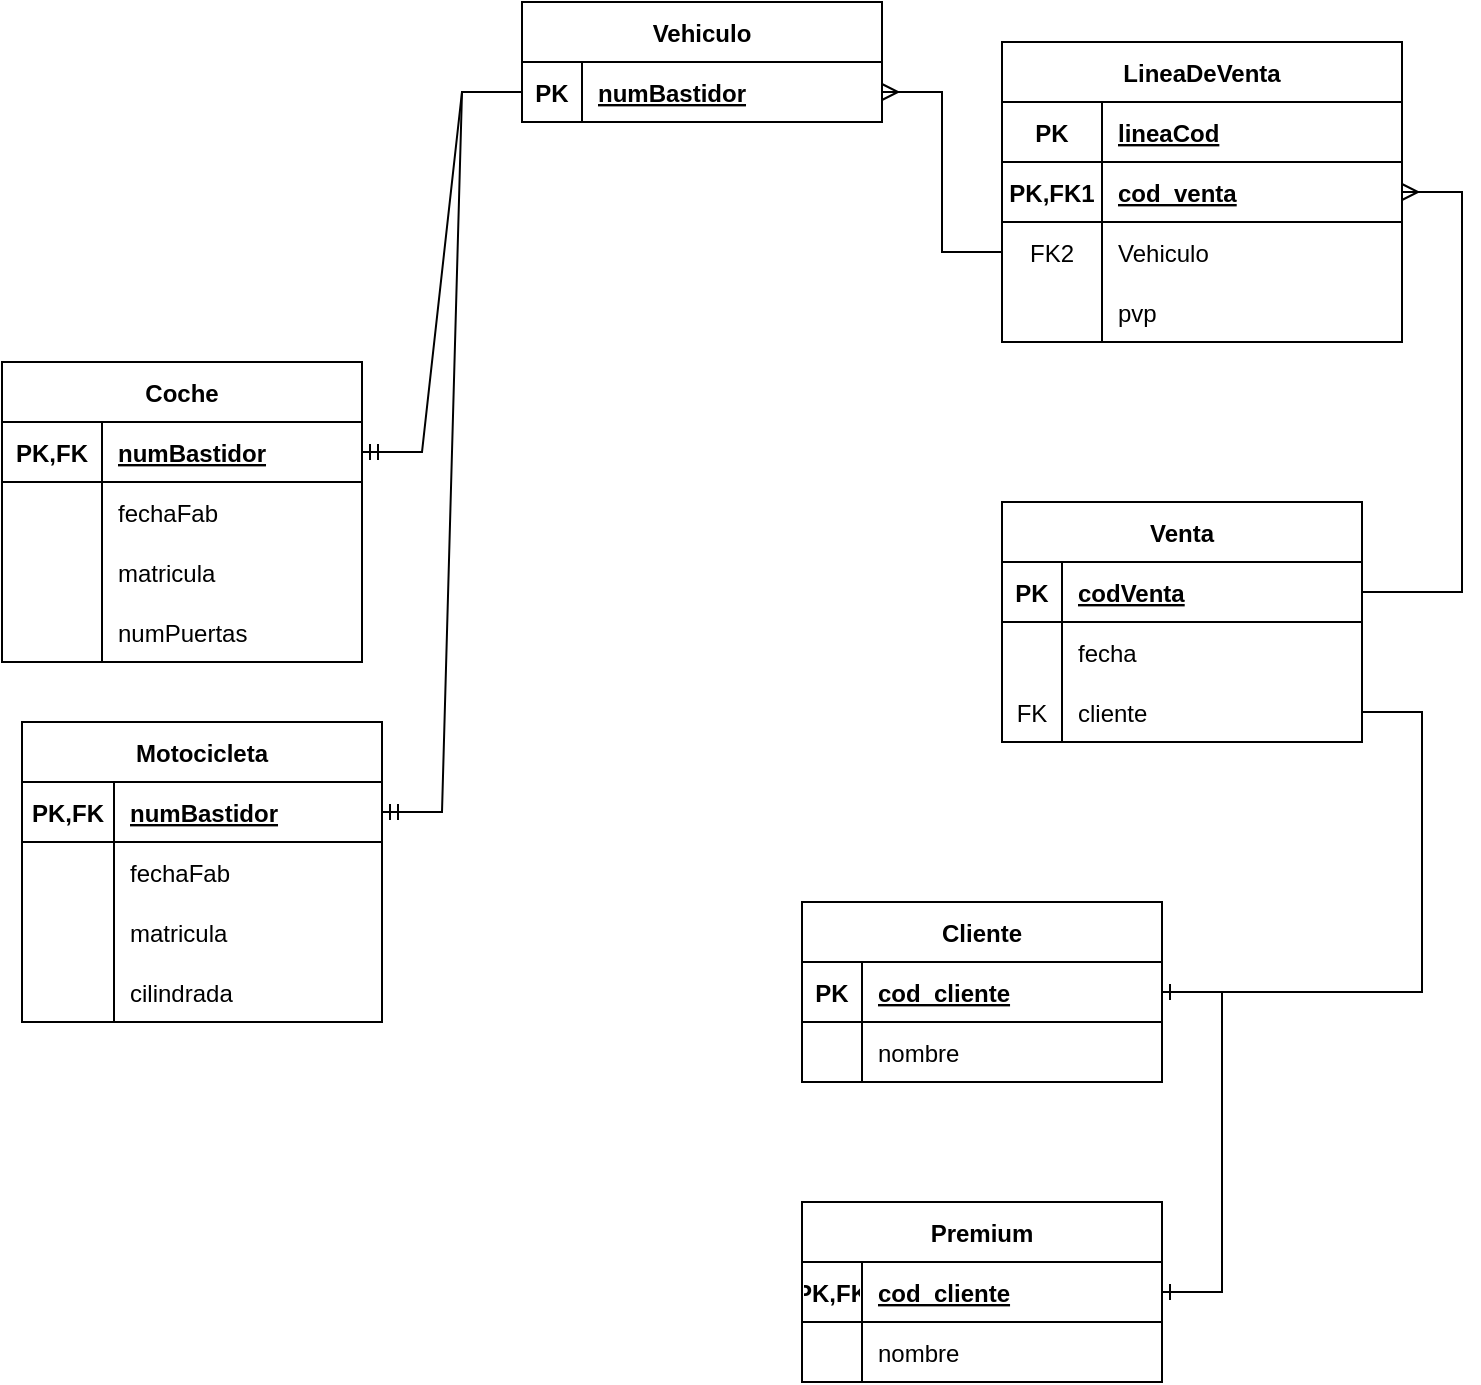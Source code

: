 <mxfile version="20.8.16" type="device"><diagram id="R2lEEEUBdFMjLlhIrx00" name="Page-1"><mxGraphModel dx="1021" dy="1707" grid="1" gridSize="10" guides="1" tooltips="1" connect="1" arrows="1" fold="1" page="1" pageScale="1" pageWidth="850" pageHeight="1100" math="0" shadow="0" extFonts="Permanent Marker^https://fonts.googleapis.com/css?family=Permanent+Marker"><root><mxCell id="0"/><mxCell id="1" parent="0"/><mxCell id="x5xNn2Ilg2nvH1vVJ48g-1" value="Vehiculo" style="shape=table;startSize=30;container=1;collapsible=1;childLayout=tableLayout;fixedRows=1;rowLines=0;fontStyle=1;align=center;resizeLast=1;" vertex="1" parent="1"><mxGeometry x="320" y="290" width="180" height="60" as="geometry"/></mxCell><mxCell id="x5xNn2Ilg2nvH1vVJ48g-2" value="" style="shape=tableRow;horizontal=0;startSize=0;swimlaneHead=0;swimlaneBody=0;fillColor=none;collapsible=0;dropTarget=0;points=[[0,0.5],[1,0.5]];portConstraint=eastwest;top=0;left=0;right=0;bottom=1;" vertex="1" parent="x5xNn2Ilg2nvH1vVJ48g-1"><mxGeometry y="30" width="180" height="30" as="geometry"/></mxCell><mxCell id="x5xNn2Ilg2nvH1vVJ48g-3" value="PK" style="shape=partialRectangle;connectable=0;fillColor=none;top=0;left=0;bottom=0;right=0;fontStyle=1;overflow=hidden;" vertex="1" parent="x5xNn2Ilg2nvH1vVJ48g-2"><mxGeometry width="30" height="30" as="geometry"><mxRectangle width="30" height="30" as="alternateBounds"/></mxGeometry></mxCell><mxCell id="x5xNn2Ilg2nvH1vVJ48g-4" value="numBastidor" style="shape=partialRectangle;connectable=0;fillColor=none;top=0;left=0;bottom=0;right=0;align=left;spacingLeft=6;fontStyle=5;overflow=hidden;" vertex="1" parent="x5xNn2Ilg2nvH1vVJ48g-2"><mxGeometry x="30" width="150" height="30" as="geometry"><mxRectangle width="150" height="30" as="alternateBounds"/></mxGeometry></mxCell><mxCell id="x5xNn2Ilg2nvH1vVJ48g-14" value="Coche" style="shape=table;startSize=30;container=1;collapsible=1;childLayout=tableLayout;fixedRows=1;rowLines=0;fontStyle=1;align=center;resizeLast=1;" vertex="1" parent="1"><mxGeometry x="60" y="470" width="180" height="150" as="geometry"/></mxCell><mxCell id="x5xNn2Ilg2nvH1vVJ48g-15" value="" style="shape=tableRow;horizontal=0;startSize=0;swimlaneHead=0;swimlaneBody=0;fillColor=none;collapsible=0;dropTarget=0;points=[[0,0.5],[1,0.5]];portConstraint=eastwest;top=0;left=0;right=0;bottom=1;" vertex="1" parent="x5xNn2Ilg2nvH1vVJ48g-14"><mxGeometry y="30" width="180" height="30" as="geometry"/></mxCell><mxCell id="x5xNn2Ilg2nvH1vVJ48g-16" value="PK,FK" style="shape=partialRectangle;connectable=0;fillColor=none;top=0;left=0;bottom=0;right=0;fontStyle=1;overflow=hidden;" vertex="1" parent="x5xNn2Ilg2nvH1vVJ48g-15"><mxGeometry width="50" height="30" as="geometry"><mxRectangle width="50" height="30" as="alternateBounds"/></mxGeometry></mxCell><mxCell id="x5xNn2Ilg2nvH1vVJ48g-17" value="numBastidor" style="shape=partialRectangle;connectable=0;fillColor=none;top=0;left=0;bottom=0;right=0;align=left;spacingLeft=6;fontStyle=5;overflow=hidden;" vertex="1" parent="x5xNn2Ilg2nvH1vVJ48g-15"><mxGeometry x="50" width="130" height="30" as="geometry"><mxRectangle width="130" height="30" as="alternateBounds"/></mxGeometry></mxCell><mxCell id="x5xNn2Ilg2nvH1vVJ48g-18" value="" style="shape=tableRow;horizontal=0;startSize=0;swimlaneHead=0;swimlaneBody=0;fillColor=none;collapsible=0;dropTarget=0;points=[[0,0.5],[1,0.5]];portConstraint=eastwest;top=0;left=0;right=0;bottom=0;" vertex="1" parent="x5xNn2Ilg2nvH1vVJ48g-14"><mxGeometry y="60" width="180" height="30" as="geometry"/></mxCell><mxCell id="x5xNn2Ilg2nvH1vVJ48g-19" value="" style="shape=partialRectangle;connectable=0;fillColor=none;top=0;left=0;bottom=0;right=0;editable=1;overflow=hidden;" vertex="1" parent="x5xNn2Ilg2nvH1vVJ48g-18"><mxGeometry width="50" height="30" as="geometry"><mxRectangle width="50" height="30" as="alternateBounds"/></mxGeometry></mxCell><mxCell id="x5xNn2Ilg2nvH1vVJ48g-20" value="fechaFab" style="shape=partialRectangle;connectable=0;fillColor=none;top=0;left=0;bottom=0;right=0;align=left;spacingLeft=6;overflow=hidden;" vertex="1" parent="x5xNn2Ilg2nvH1vVJ48g-18"><mxGeometry x="50" width="130" height="30" as="geometry"><mxRectangle width="130" height="30" as="alternateBounds"/></mxGeometry></mxCell><mxCell id="x5xNn2Ilg2nvH1vVJ48g-21" value="" style="shape=tableRow;horizontal=0;startSize=0;swimlaneHead=0;swimlaneBody=0;fillColor=none;collapsible=0;dropTarget=0;points=[[0,0.5],[1,0.5]];portConstraint=eastwest;top=0;left=0;right=0;bottom=0;" vertex="1" parent="x5xNn2Ilg2nvH1vVJ48g-14"><mxGeometry y="90" width="180" height="30" as="geometry"/></mxCell><mxCell id="x5xNn2Ilg2nvH1vVJ48g-22" value="" style="shape=partialRectangle;connectable=0;fillColor=none;top=0;left=0;bottom=0;right=0;editable=1;overflow=hidden;" vertex="1" parent="x5xNn2Ilg2nvH1vVJ48g-21"><mxGeometry width="50" height="30" as="geometry"><mxRectangle width="50" height="30" as="alternateBounds"/></mxGeometry></mxCell><mxCell id="x5xNn2Ilg2nvH1vVJ48g-23" value="matricula" style="shape=partialRectangle;connectable=0;fillColor=none;top=0;left=0;bottom=0;right=0;align=left;spacingLeft=6;overflow=hidden;" vertex="1" parent="x5xNn2Ilg2nvH1vVJ48g-21"><mxGeometry x="50" width="130" height="30" as="geometry"><mxRectangle width="130" height="30" as="alternateBounds"/></mxGeometry></mxCell><mxCell id="x5xNn2Ilg2nvH1vVJ48g-24" value="" style="shape=tableRow;horizontal=0;startSize=0;swimlaneHead=0;swimlaneBody=0;fillColor=none;collapsible=0;dropTarget=0;points=[[0,0.5],[1,0.5]];portConstraint=eastwest;top=0;left=0;right=0;bottom=0;" vertex="1" parent="x5xNn2Ilg2nvH1vVJ48g-14"><mxGeometry y="120" width="180" height="30" as="geometry"/></mxCell><mxCell id="x5xNn2Ilg2nvH1vVJ48g-25" value="" style="shape=partialRectangle;connectable=0;fillColor=none;top=0;left=0;bottom=0;right=0;editable=1;overflow=hidden;" vertex="1" parent="x5xNn2Ilg2nvH1vVJ48g-24"><mxGeometry width="50" height="30" as="geometry"><mxRectangle width="50" height="30" as="alternateBounds"/></mxGeometry></mxCell><mxCell id="x5xNn2Ilg2nvH1vVJ48g-26" value="numPuertas" style="shape=partialRectangle;connectable=0;fillColor=none;top=0;left=0;bottom=0;right=0;align=left;spacingLeft=6;overflow=hidden;" vertex="1" parent="x5xNn2Ilg2nvH1vVJ48g-24"><mxGeometry x="50" width="130" height="30" as="geometry"><mxRectangle width="130" height="30" as="alternateBounds"/></mxGeometry></mxCell><mxCell id="x5xNn2Ilg2nvH1vVJ48g-40" value="LineaDeVenta" style="shape=table;startSize=30;container=1;collapsible=1;childLayout=tableLayout;fixedRows=1;rowLines=0;fontStyle=1;align=center;resizeLast=1;" vertex="1" parent="1"><mxGeometry x="560" y="310" width="200" height="150" as="geometry"/></mxCell><mxCell id="x5xNn2Ilg2nvH1vVJ48g-41" value="" style="shape=tableRow;horizontal=0;startSize=0;swimlaneHead=0;swimlaneBody=0;fillColor=none;collapsible=0;dropTarget=0;points=[[0,0.5],[1,0.5]];portConstraint=eastwest;top=0;left=0;right=0;bottom=1;" vertex="1" parent="x5xNn2Ilg2nvH1vVJ48g-40"><mxGeometry y="30" width="200" height="30" as="geometry"/></mxCell><mxCell id="x5xNn2Ilg2nvH1vVJ48g-42" value="PK" style="shape=partialRectangle;connectable=0;fillColor=none;top=0;left=0;bottom=0;right=0;fontStyle=1;overflow=hidden;" vertex="1" parent="x5xNn2Ilg2nvH1vVJ48g-41"><mxGeometry width="50" height="30" as="geometry"><mxRectangle width="50" height="30" as="alternateBounds"/></mxGeometry></mxCell><mxCell id="x5xNn2Ilg2nvH1vVJ48g-43" value="lineaCod" style="shape=partialRectangle;connectable=0;fillColor=none;top=0;left=0;bottom=0;right=0;align=left;spacingLeft=6;fontStyle=5;overflow=hidden;" vertex="1" parent="x5xNn2Ilg2nvH1vVJ48g-41"><mxGeometry x="50" width="150" height="30" as="geometry"><mxRectangle width="150" height="30" as="alternateBounds"/></mxGeometry></mxCell><mxCell id="x5xNn2Ilg2nvH1vVJ48g-66" value="" style="shape=tableRow;horizontal=0;startSize=0;swimlaneHead=0;swimlaneBody=0;fillColor=none;collapsible=0;dropTarget=0;points=[[0,0.5],[1,0.5]];portConstraint=eastwest;top=0;left=0;right=0;bottom=1;" vertex="1" parent="x5xNn2Ilg2nvH1vVJ48g-40"><mxGeometry y="60" width="200" height="30" as="geometry"/></mxCell><mxCell id="x5xNn2Ilg2nvH1vVJ48g-67" value="PK,FK1" style="shape=partialRectangle;connectable=0;fillColor=none;top=0;left=0;bottom=0;right=0;fontStyle=1;overflow=hidden;" vertex="1" parent="x5xNn2Ilg2nvH1vVJ48g-66"><mxGeometry width="50" height="30" as="geometry"><mxRectangle width="50" height="30" as="alternateBounds"/></mxGeometry></mxCell><mxCell id="x5xNn2Ilg2nvH1vVJ48g-68" value="cod_venta" style="shape=partialRectangle;connectable=0;fillColor=none;top=0;left=0;bottom=0;right=0;align=left;spacingLeft=6;fontStyle=5;overflow=hidden;" vertex="1" parent="x5xNn2Ilg2nvH1vVJ48g-66"><mxGeometry x="50" width="150" height="30" as="geometry"><mxRectangle width="150" height="30" as="alternateBounds"/></mxGeometry></mxCell><mxCell id="x5xNn2Ilg2nvH1vVJ48g-44" value="" style="shape=tableRow;horizontal=0;startSize=0;swimlaneHead=0;swimlaneBody=0;fillColor=none;collapsible=0;dropTarget=0;points=[[0,0.5],[1,0.5]];portConstraint=eastwest;top=0;left=0;right=0;bottom=0;" vertex="1" parent="x5xNn2Ilg2nvH1vVJ48g-40"><mxGeometry y="90" width="200" height="30" as="geometry"/></mxCell><mxCell id="x5xNn2Ilg2nvH1vVJ48g-45" value="FK2" style="shape=partialRectangle;connectable=0;fillColor=none;top=0;left=0;bottom=0;right=0;editable=1;overflow=hidden;" vertex="1" parent="x5xNn2Ilg2nvH1vVJ48g-44"><mxGeometry width="50" height="30" as="geometry"><mxRectangle width="50" height="30" as="alternateBounds"/></mxGeometry></mxCell><mxCell id="x5xNn2Ilg2nvH1vVJ48g-46" value="Vehiculo" style="shape=partialRectangle;connectable=0;fillColor=none;top=0;left=0;bottom=0;right=0;align=left;spacingLeft=6;overflow=hidden;" vertex="1" parent="x5xNn2Ilg2nvH1vVJ48g-44"><mxGeometry x="50" width="150" height="30" as="geometry"><mxRectangle width="150" height="30" as="alternateBounds"/></mxGeometry></mxCell><mxCell id="x5xNn2Ilg2nvH1vVJ48g-47" value="" style="shape=tableRow;horizontal=0;startSize=0;swimlaneHead=0;swimlaneBody=0;fillColor=none;collapsible=0;dropTarget=0;points=[[0,0.5],[1,0.5]];portConstraint=eastwest;top=0;left=0;right=0;bottom=0;" vertex="1" parent="x5xNn2Ilg2nvH1vVJ48g-40"><mxGeometry y="120" width="200" height="30" as="geometry"/></mxCell><mxCell id="x5xNn2Ilg2nvH1vVJ48g-48" value="" style="shape=partialRectangle;connectable=0;fillColor=none;top=0;left=0;bottom=0;right=0;editable=1;overflow=hidden;" vertex="1" parent="x5xNn2Ilg2nvH1vVJ48g-47"><mxGeometry width="50" height="30" as="geometry"><mxRectangle width="50" height="30" as="alternateBounds"/></mxGeometry></mxCell><mxCell id="x5xNn2Ilg2nvH1vVJ48g-49" value="pvp" style="shape=partialRectangle;connectable=0;fillColor=none;top=0;left=0;bottom=0;right=0;align=left;spacingLeft=6;overflow=hidden;" vertex="1" parent="x5xNn2Ilg2nvH1vVJ48g-47"><mxGeometry x="50" width="150" height="30" as="geometry"><mxRectangle width="150" height="30" as="alternateBounds"/></mxGeometry></mxCell><mxCell id="x5xNn2Ilg2nvH1vVJ48g-53" value="Venta" style="shape=table;startSize=30;container=1;collapsible=1;childLayout=tableLayout;fixedRows=1;rowLines=0;fontStyle=1;align=center;resizeLast=1;" vertex="1" parent="1"><mxGeometry x="560" y="540" width="180" height="120" as="geometry"/></mxCell><mxCell id="x5xNn2Ilg2nvH1vVJ48g-54" value="" style="shape=tableRow;horizontal=0;startSize=0;swimlaneHead=0;swimlaneBody=0;fillColor=none;collapsible=0;dropTarget=0;points=[[0,0.5],[1,0.5]];portConstraint=eastwest;top=0;left=0;right=0;bottom=1;" vertex="1" parent="x5xNn2Ilg2nvH1vVJ48g-53"><mxGeometry y="30" width="180" height="30" as="geometry"/></mxCell><mxCell id="x5xNn2Ilg2nvH1vVJ48g-55" value="PK" style="shape=partialRectangle;connectable=0;fillColor=none;top=0;left=0;bottom=0;right=0;fontStyle=1;overflow=hidden;" vertex="1" parent="x5xNn2Ilg2nvH1vVJ48g-54"><mxGeometry width="30" height="30" as="geometry"><mxRectangle width="30" height="30" as="alternateBounds"/></mxGeometry></mxCell><mxCell id="x5xNn2Ilg2nvH1vVJ48g-56" value="codVenta" style="shape=partialRectangle;connectable=0;fillColor=none;top=0;left=0;bottom=0;right=0;align=left;spacingLeft=6;fontStyle=5;overflow=hidden;" vertex="1" parent="x5xNn2Ilg2nvH1vVJ48g-54"><mxGeometry x="30" width="150" height="30" as="geometry"><mxRectangle width="150" height="30" as="alternateBounds"/></mxGeometry></mxCell><mxCell id="x5xNn2Ilg2nvH1vVJ48g-57" value="" style="shape=tableRow;horizontal=0;startSize=0;swimlaneHead=0;swimlaneBody=0;fillColor=none;collapsible=0;dropTarget=0;points=[[0,0.5],[1,0.5]];portConstraint=eastwest;top=0;left=0;right=0;bottom=0;" vertex="1" parent="x5xNn2Ilg2nvH1vVJ48g-53"><mxGeometry y="60" width="180" height="30" as="geometry"/></mxCell><mxCell id="x5xNn2Ilg2nvH1vVJ48g-58" value="" style="shape=partialRectangle;connectable=0;fillColor=none;top=0;left=0;bottom=0;right=0;editable=1;overflow=hidden;" vertex="1" parent="x5xNn2Ilg2nvH1vVJ48g-57"><mxGeometry width="30" height="30" as="geometry"><mxRectangle width="30" height="30" as="alternateBounds"/></mxGeometry></mxCell><mxCell id="x5xNn2Ilg2nvH1vVJ48g-59" value="fecha" style="shape=partialRectangle;connectable=0;fillColor=none;top=0;left=0;bottom=0;right=0;align=left;spacingLeft=6;overflow=hidden;" vertex="1" parent="x5xNn2Ilg2nvH1vVJ48g-57"><mxGeometry x="30" width="150" height="30" as="geometry"><mxRectangle width="150" height="30" as="alternateBounds"/></mxGeometry></mxCell><mxCell id="x5xNn2Ilg2nvH1vVJ48g-60" value="" style="shape=tableRow;horizontal=0;startSize=0;swimlaneHead=0;swimlaneBody=0;fillColor=none;collapsible=0;dropTarget=0;points=[[0,0.5],[1,0.5]];portConstraint=eastwest;top=0;left=0;right=0;bottom=0;" vertex="1" parent="x5xNn2Ilg2nvH1vVJ48g-53"><mxGeometry y="90" width="180" height="30" as="geometry"/></mxCell><mxCell id="x5xNn2Ilg2nvH1vVJ48g-61" value="FK" style="shape=partialRectangle;connectable=0;fillColor=none;top=0;left=0;bottom=0;right=0;editable=1;overflow=hidden;" vertex="1" parent="x5xNn2Ilg2nvH1vVJ48g-60"><mxGeometry width="30" height="30" as="geometry"><mxRectangle width="30" height="30" as="alternateBounds"/></mxGeometry></mxCell><mxCell id="x5xNn2Ilg2nvH1vVJ48g-62" value="cliente" style="shape=partialRectangle;connectable=0;fillColor=none;top=0;left=0;bottom=0;right=0;align=left;spacingLeft=6;overflow=hidden;" vertex="1" parent="x5xNn2Ilg2nvH1vVJ48g-60"><mxGeometry x="30" width="150" height="30" as="geometry"><mxRectangle width="150" height="30" as="alternateBounds"/></mxGeometry></mxCell><mxCell id="x5xNn2Ilg2nvH1vVJ48g-70" value="Cliente" style="shape=table;startSize=30;container=1;collapsible=1;childLayout=tableLayout;fixedRows=1;rowLines=0;fontStyle=1;align=center;resizeLast=1;" vertex="1" parent="1"><mxGeometry x="460" y="740" width="180" height="90" as="geometry"/></mxCell><mxCell id="x5xNn2Ilg2nvH1vVJ48g-71" value="" style="shape=tableRow;horizontal=0;startSize=0;swimlaneHead=0;swimlaneBody=0;fillColor=none;collapsible=0;dropTarget=0;points=[[0,0.5],[1,0.5]];portConstraint=eastwest;top=0;left=0;right=0;bottom=1;" vertex="1" parent="x5xNn2Ilg2nvH1vVJ48g-70"><mxGeometry y="30" width="180" height="30" as="geometry"/></mxCell><mxCell id="x5xNn2Ilg2nvH1vVJ48g-72" value="PK" style="shape=partialRectangle;connectable=0;fillColor=none;top=0;left=0;bottom=0;right=0;fontStyle=1;overflow=hidden;" vertex="1" parent="x5xNn2Ilg2nvH1vVJ48g-71"><mxGeometry width="30" height="30" as="geometry"><mxRectangle width="30" height="30" as="alternateBounds"/></mxGeometry></mxCell><mxCell id="x5xNn2Ilg2nvH1vVJ48g-73" value="cod_cliente" style="shape=partialRectangle;connectable=0;fillColor=none;top=0;left=0;bottom=0;right=0;align=left;spacingLeft=6;fontStyle=5;overflow=hidden;" vertex="1" parent="x5xNn2Ilg2nvH1vVJ48g-71"><mxGeometry x="30" width="150" height="30" as="geometry"><mxRectangle width="150" height="30" as="alternateBounds"/></mxGeometry></mxCell><mxCell id="x5xNn2Ilg2nvH1vVJ48g-74" value="" style="shape=tableRow;horizontal=0;startSize=0;swimlaneHead=0;swimlaneBody=0;fillColor=none;collapsible=0;dropTarget=0;points=[[0,0.5],[1,0.5]];portConstraint=eastwest;top=0;left=0;right=0;bottom=0;" vertex="1" parent="x5xNn2Ilg2nvH1vVJ48g-70"><mxGeometry y="60" width="180" height="30" as="geometry"/></mxCell><mxCell id="x5xNn2Ilg2nvH1vVJ48g-75" value="" style="shape=partialRectangle;connectable=0;fillColor=none;top=0;left=0;bottom=0;right=0;editable=1;overflow=hidden;" vertex="1" parent="x5xNn2Ilg2nvH1vVJ48g-74"><mxGeometry width="30" height="30" as="geometry"><mxRectangle width="30" height="30" as="alternateBounds"/></mxGeometry></mxCell><mxCell id="x5xNn2Ilg2nvH1vVJ48g-76" value="nombre" style="shape=partialRectangle;connectable=0;fillColor=none;top=0;left=0;bottom=0;right=0;align=left;spacingLeft=6;overflow=hidden;" vertex="1" parent="x5xNn2Ilg2nvH1vVJ48g-74"><mxGeometry x="30" width="150" height="30" as="geometry"><mxRectangle width="150" height="30" as="alternateBounds"/></mxGeometry></mxCell><mxCell id="x5xNn2Ilg2nvH1vVJ48g-83" value="Premium" style="shape=table;startSize=30;container=1;collapsible=1;childLayout=tableLayout;fixedRows=1;rowLines=0;fontStyle=1;align=center;resizeLast=1;" vertex="1" parent="1"><mxGeometry x="460" y="890" width="180" height="90" as="geometry"/></mxCell><mxCell id="x5xNn2Ilg2nvH1vVJ48g-84" value="" style="shape=tableRow;horizontal=0;startSize=0;swimlaneHead=0;swimlaneBody=0;fillColor=none;collapsible=0;dropTarget=0;points=[[0,0.5],[1,0.5]];portConstraint=eastwest;top=0;left=0;right=0;bottom=1;" vertex="1" parent="x5xNn2Ilg2nvH1vVJ48g-83"><mxGeometry y="30" width="180" height="30" as="geometry"/></mxCell><mxCell id="x5xNn2Ilg2nvH1vVJ48g-85" value="PK,FK" style="shape=partialRectangle;connectable=0;fillColor=none;top=0;left=0;bottom=0;right=0;fontStyle=1;overflow=hidden;" vertex="1" parent="x5xNn2Ilg2nvH1vVJ48g-84"><mxGeometry width="30" height="30" as="geometry"><mxRectangle width="30" height="30" as="alternateBounds"/></mxGeometry></mxCell><mxCell id="x5xNn2Ilg2nvH1vVJ48g-86" value="cod_cliente" style="shape=partialRectangle;connectable=0;fillColor=none;top=0;left=0;bottom=0;right=0;align=left;spacingLeft=6;fontStyle=5;overflow=hidden;" vertex="1" parent="x5xNn2Ilg2nvH1vVJ48g-84"><mxGeometry x="30" width="150" height="30" as="geometry"><mxRectangle width="150" height="30" as="alternateBounds"/></mxGeometry></mxCell><mxCell id="x5xNn2Ilg2nvH1vVJ48g-87" value="" style="shape=tableRow;horizontal=0;startSize=0;swimlaneHead=0;swimlaneBody=0;fillColor=none;collapsible=0;dropTarget=0;points=[[0,0.5],[1,0.5]];portConstraint=eastwest;top=0;left=0;right=0;bottom=0;" vertex="1" parent="x5xNn2Ilg2nvH1vVJ48g-83"><mxGeometry y="60" width="180" height="30" as="geometry"/></mxCell><mxCell id="x5xNn2Ilg2nvH1vVJ48g-88" value="" style="shape=partialRectangle;connectable=0;fillColor=none;top=0;left=0;bottom=0;right=0;editable=1;overflow=hidden;" vertex="1" parent="x5xNn2Ilg2nvH1vVJ48g-87"><mxGeometry width="30" height="30" as="geometry"><mxRectangle width="30" height="30" as="alternateBounds"/></mxGeometry></mxCell><mxCell id="x5xNn2Ilg2nvH1vVJ48g-89" value="nombre" style="shape=partialRectangle;connectable=0;fillColor=none;top=0;left=0;bottom=0;right=0;align=left;spacingLeft=6;overflow=hidden;" vertex="1" parent="x5xNn2Ilg2nvH1vVJ48g-87"><mxGeometry x="30" width="150" height="30" as="geometry"><mxRectangle width="150" height="30" as="alternateBounds"/></mxGeometry></mxCell><mxCell id="x5xNn2Ilg2nvH1vVJ48g-96" value="" style="edgeStyle=entityRelationEdgeStyle;fontSize=12;html=1;endArrow=ERmandOne;rounded=0;startArrow=none;entryX=1;entryY=0.5;entryDx=0;entryDy=0;" edge="1" parent="1" source="x5xNn2Ilg2nvH1vVJ48g-2" target="x5xNn2Ilg2nvH1vVJ48g-15"><mxGeometry width="100" height="100" relative="1" as="geometry"><mxPoint x="330" y="660" as="sourcePoint"/><mxPoint x="430" y="560" as="targetPoint"/></mxGeometry></mxCell><mxCell id="x5xNn2Ilg2nvH1vVJ48g-27" value="Motocicleta" style="shape=table;startSize=30;container=1;collapsible=1;childLayout=tableLayout;fixedRows=1;rowLines=0;fontStyle=1;align=center;resizeLast=1;" vertex="1" parent="1"><mxGeometry x="70" y="650" width="180" height="150" as="geometry"/></mxCell><mxCell id="x5xNn2Ilg2nvH1vVJ48g-28" value="" style="shape=tableRow;horizontal=0;startSize=0;swimlaneHead=0;swimlaneBody=0;fillColor=none;collapsible=0;dropTarget=0;points=[[0,0.5],[1,0.5]];portConstraint=eastwest;top=0;left=0;right=0;bottom=1;" vertex="1" parent="x5xNn2Ilg2nvH1vVJ48g-27"><mxGeometry y="30" width="180" height="30" as="geometry"/></mxCell><mxCell id="x5xNn2Ilg2nvH1vVJ48g-29" value="PK,FK" style="shape=partialRectangle;connectable=0;fillColor=none;top=0;left=0;bottom=0;right=0;fontStyle=1;overflow=hidden;" vertex="1" parent="x5xNn2Ilg2nvH1vVJ48g-28"><mxGeometry width="46" height="30" as="geometry"><mxRectangle width="46" height="30" as="alternateBounds"/></mxGeometry></mxCell><mxCell id="x5xNn2Ilg2nvH1vVJ48g-30" value="numBastidor" style="shape=partialRectangle;connectable=0;fillColor=none;top=0;left=0;bottom=0;right=0;align=left;spacingLeft=6;fontStyle=5;overflow=hidden;" vertex="1" parent="x5xNn2Ilg2nvH1vVJ48g-28"><mxGeometry x="46" width="134" height="30" as="geometry"><mxRectangle width="134" height="30" as="alternateBounds"/></mxGeometry></mxCell><mxCell id="x5xNn2Ilg2nvH1vVJ48g-31" value="" style="shape=tableRow;horizontal=0;startSize=0;swimlaneHead=0;swimlaneBody=0;fillColor=none;collapsible=0;dropTarget=0;points=[[0,0.5],[1,0.5]];portConstraint=eastwest;top=0;left=0;right=0;bottom=0;" vertex="1" parent="x5xNn2Ilg2nvH1vVJ48g-27"><mxGeometry y="60" width="180" height="30" as="geometry"/></mxCell><mxCell id="x5xNn2Ilg2nvH1vVJ48g-32" value="" style="shape=partialRectangle;connectable=0;fillColor=none;top=0;left=0;bottom=0;right=0;editable=1;overflow=hidden;" vertex="1" parent="x5xNn2Ilg2nvH1vVJ48g-31"><mxGeometry width="46" height="30" as="geometry"><mxRectangle width="46" height="30" as="alternateBounds"/></mxGeometry></mxCell><mxCell id="x5xNn2Ilg2nvH1vVJ48g-33" value="fechaFab" style="shape=partialRectangle;connectable=0;fillColor=none;top=0;left=0;bottom=0;right=0;align=left;spacingLeft=6;overflow=hidden;" vertex="1" parent="x5xNn2Ilg2nvH1vVJ48g-31"><mxGeometry x="46" width="134" height="30" as="geometry"><mxRectangle width="134" height="30" as="alternateBounds"/></mxGeometry></mxCell><mxCell id="x5xNn2Ilg2nvH1vVJ48g-34" value="" style="shape=tableRow;horizontal=0;startSize=0;swimlaneHead=0;swimlaneBody=0;fillColor=none;collapsible=0;dropTarget=0;points=[[0,0.5],[1,0.5]];portConstraint=eastwest;top=0;left=0;right=0;bottom=0;" vertex="1" parent="x5xNn2Ilg2nvH1vVJ48g-27"><mxGeometry y="90" width="180" height="30" as="geometry"/></mxCell><mxCell id="x5xNn2Ilg2nvH1vVJ48g-35" value="" style="shape=partialRectangle;connectable=0;fillColor=none;top=0;left=0;bottom=0;right=0;editable=1;overflow=hidden;" vertex="1" parent="x5xNn2Ilg2nvH1vVJ48g-34"><mxGeometry width="46" height="30" as="geometry"><mxRectangle width="46" height="30" as="alternateBounds"/></mxGeometry></mxCell><mxCell id="x5xNn2Ilg2nvH1vVJ48g-36" value="matricula" style="shape=partialRectangle;connectable=0;fillColor=none;top=0;left=0;bottom=0;right=0;align=left;spacingLeft=6;overflow=hidden;" vertex="1" parent="x5xNn2Ilg2nvH1vVJ48g-34"><mxGeometry x="46" width="134" height="30" as="geometry"><mxRectangle width="134" height="30" as="alternateBounds"/></mxGeometry></mxCell><mxCell id="x5xNn2Ilg2nvH1vVJ48g-37" value="" style="shape=tableRow;horizontal=0;startSize=0;swimlaneHead=0;swimlaneBody=0;fillColor=none;collapsible=0;dropTarget=0;points=[[0,0.5],[1,0.5]];portConstraint=eastwest;top=0;left=0;right=0;bottom=0;" vertex="1" parent="x5xNn2Ilg2nvH1vVJ48g-27"><mxGeometry y="120" width="180" height="30" as="geometry"/></mxCell><mxCell id="x5xNn2Ilg2nvH1vVJ48g-38" value="" style="shape=partialRectangle;connectable=0;fillColor=none;top=0;left=0;bottom=0;right=0;editable=1;overflow=hidden;" vertex="1" parent="x5xNn2Ilg2nvH1vVJ48g-37"><mxGeometry width="46" height="30" as="geometry"><mxRectangle width="46" height="30" as="alternateBounds"/></mxGeometry></mxCell><mxCell id="x5xNn2Ilg2nvH1vVJ48g-39" value="cilindrada" style="shape=partialRectangle;connectable=0;fillColor=none;top=0;left=0;bottom=0;right=0;align=left;spacingLeft=6;overflow=hidden;" vertex="1" parent="x5xNn2Ilg2nvH1vVJ48g-37"><mxGeometry x="46" width="134" height="30" as="geometry"><mxRectangle width="134" height="30" as="alternateBounds"/></mxGeometry></mxCell><mxCell id="x5xNn2Ilg2nvH1vVJ48g-99" value="" style="edgeStyle=entityRelationEdgeStyle;fontSize=12;html=1;endArrow=ERmandOne;rounded=0;" edge="1" parent="1" source="x5xNn2Ilg2nvH1vVJ48g-2" target="x5xNn2Ilg2nvH1vVJ48g-28"><mxGeometry width="100" height="100" relative="1" as="geometry"><mxPoint x="400" y="340" as="sourcePoint"/><mxPoint x="430" y="560" as="targetPoint"/></mxGeometry></mxCell><mxCell id="x5xNn2Ilg2nvH1vVJ48g-100" value="" style="edgeStyle=entityRelationEdgeStyle;fontSize=12;html=1;endArrow=ERmany;rounded=0;exitX=0;exitY=0.5;exitDx=0;exitDy=0;" edge="1" parent="1" source="x5xNn2Ilg2nvH1vVJ48g-44" target="x5xNn2Ilg2nvH1vVJ48g-2"><mxGeometry width="100" height="100" relative="1" as="geometry"><mxPoint x="430" y="620" as="sourcePoint"/><mxPoint x="530" y="520" as="targetPoint"/></mxGeometry></mxCell><mxCell id="x5xNn2Ilg2nvH1vVJ48g-101" value="" style="edgeStyle=entityRelationEdgeStyle;fontSize=12;html=1;endArrow=ERmany;rounded=0;" edge="1" parent="1" source="x5xNn2Ilg2nvH1vVJ48g-54" target="x5xNn2Ilg2nvH1vVJ48g-66"><mxGeometry width="100" height="100" relative="1" as="geometry"><mxPoint x="370" y="610" as="sourcePoint"/><mxPoint x="520" y="590" as="targetPoint"/></mxGeometry></mxCell><mxCell id="x5xNn2Ilg2nvH1vVJ48g-102" value="" style="edgeStyle=entityRelationEdgeStyle;fontSize=12;html=1;endArrow=ERone;endFill=1;rounded=0;" edge="1" parent="1" source="x5xNn2Ilg2nvH1vVJ48g-60" target="x5xNn2Ilg2nvH1vVJ48g-71"><mxGeometry width="100" height="100" relative="1" as="geometry"><mxPoint x="390" y="750" as="sourcePoint"/><mxPoint x="490" y="650" as="targetPoint"/></mxGeometry></mxCell><mxCell id="x5xNn2Ilg2nvH1vVJ48g-103" value="" style="edgeStyle=entityRelationEdgeStyle;fontSize=12;html=1;endArrow=ERone;endFill=1;rounded=0;exitX=1;exitY=0.5;exitDx=0;exitDy=0;entryX=1;entryY=0.5;entryDx=0;entryDy=0;" edge="1" parent="1" source="x5xNn2Ilg2nvH1vVJ48g-71" target="x5xNn2Ilg2nvH1vVJ48g-84"><mxGeometry width="100" height="100" relative="1" as="geometry"><mxPoint x="670" y="1010" as="sourcePoint"/><mxPoint x="770" y="910" as="targetPoint"/></mxGeometry></mxCell></root></mxGraphModel></diagram></mxfile>